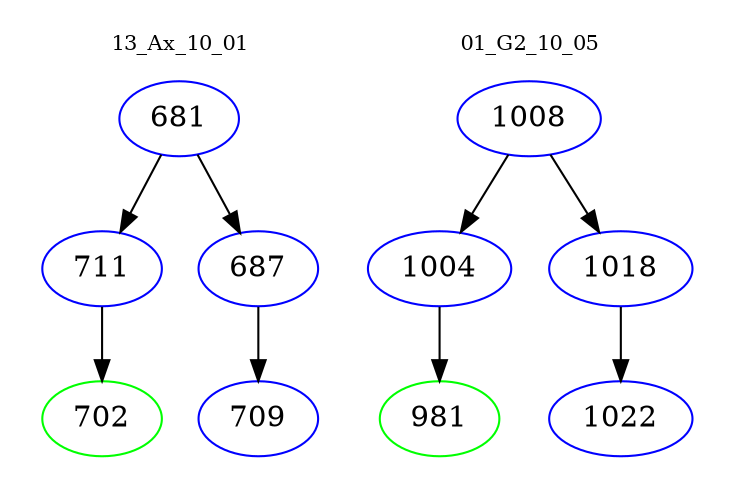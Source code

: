 digraph{
subgraph cluster_0 {
color = white
label = "13_Ax_10_01";
fontsize=10;
T0_681 [label="681", color="blue"]
T0_681 -> T0_711 [color="black"]
T0_711 [label="711", color="blue"]
T0_711 -> T0_702 [color="black"]
T0_702 [label="702", color="green"]
T0_681 -> T0_687 [color="black"]
T0_687 [label="687", color="blue"]
T0_687 -> T0_709 [color="black"]
T0_709 [label="709", color="blue"]
}
subgraph cluster_1 {
color = white
label = "01_G2_10_05";
fontsize=10;
T1_1008 [label="1008", color="blue"]
T1_1008 -> T1_1004 [color="black"]
T1_1004 [label="1004", color="blue"]
T1_1004 -> T1_981 [color="black"]
T1_981 [label="981", color="green"]
T1_1008 -> T1_1018 [color="black"]
T1_1018 [label="1018", color="blue"]
T1_1018 -> T1_1022 [color="black"]
T1_1022 [label="1022", color="blue"]
}
}
